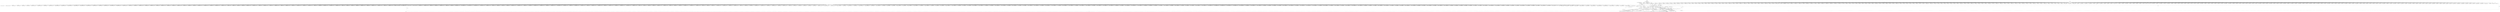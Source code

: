 digraph "0_ImageMagick_56d6e20de489113617cbbddaf41e92600a34db22@array" {
"1005008" [label="(Call,(const char *) attributes[i])"];
"1004977" [label="(Call,attributes[i] != (const xmlChar *) NULL)"];
"1005008" [label="(Call,(const char *) attributes[i])"];
"1004968" [label="(Call,attributes != (const xmlChar **) NULL)"];
"1000185" [label="(MethodParameterIn,const xmlChar **attributes)"];
"1004970" [label="(Call,(const xmlChar **) NULL)"];
"1004956" [label="(Call,(Image *) NULL)"];
"1000237" [label="(Call,(char *) NULL)"];
"1000232" [label="(Call,(const char *) NULL)"];
"1004981" [label="(Call,(const xmlChar *) NULL)"];
"1004997" [label="(Call,InterpretImageProperties(msl_info->image_info[n],\n                msl_info->attributes[n],(const char *) attributes[i]))"];
"1004995" [label="(Call,attribute=InterpretImageProperties(msl_info->image_info[n],\n                msl_info->attributes[n],(const char *) attributes[i]))"];
"1005013" [label="(Call,CloneString(&value,attribute))"];
"1005030" [label="(Call,DisplayImages(msl_info->image_info[n],msl_info->image[n]))"];
"1005028" [label="(Call,(void) DisplayImages(msl_info->image_info[n],msl_info->image[n]))"];
"1008599" [label="(Call,(const char *) attributes[i])"];
"1018046" [label="(Call,(Image*) NULL)"];
"1017467" [label="(Call,(Image *) NULL)"];
"1017623" [label="(Call,(const char *) attributes[i])"];
"1006461" [label="(Call,(const char *) attributes[i])"];
"1014935" [label="(Call,(const char *) attributes[i++])"];
"1014502" [label="(Call,(Image *) NULL)"];
"1018943" [label="(Call,attributes != (const xmlChar **) NULL)"];
"1003100" [label="(Call,(char **) NULL)"];
"1004484" [label="(Call,(const char *) attributes[i++])"];
"1014729" [label="(Call,(const xmlChar *) NULL)"];
"1006772" [label="(Call,attributes[i] != (const xmlChar *) NULL)"];
"1000234" [label="(Identifier,NULL)"];
"1009820" [label="(Call,(const xmlChar *) NULL)"];
"1016133" [label="(Call,(const char *) NULL)"];
"1003342" [label="(Call,(const xmlChar *) NULL)"];
"1008856" [label="(Call,(Image *) NULL)"];
"1004334" [label="(Call,(const xmlChar *) NULL)"];
"1019473" [label="(Call,attributes[i] != (const xmlChar *) NULL)"];
"1004223" [label="(Call,(Image *) NULL)"];
"1014856" [label="(Call,(Image *) NULL)"];
"1001578" [label="(Call,(const xmlChar *) NULL)"];
"1014978" [label="(Call,(char **) NULL)"];
"1003329" [label="(Call,attributes != (const xmlChar **) NULL)"];
"1007963" [label="(Call,attributes[i] != (const xmlChar *) NULL)"];
"1005015" [label="(Identifier,value)"];
"1004977" [label="(Call,attributes[i] != (const xmlChar *) NULL)"];
"1004729" [label="(Call,(const xmlChar *) NULL)"];
"1009144" [label="(Call,(const char *) attributes[i])"];
"1012873" [label="(Call,(const char *) attributes[i++])"];
"1010794" [label="(Call,attributes[i] != (const xmlChar *) NULL)"];
"1004948" [label="(Block,)"];
"1008628" [label="(Call,(char **) NULL)"];
"1018781" [label="(Call,(Image *) NULL)"];
"1001605" [label="(Call,(const char *) attributes[i])"];
"1003476" [label="(Call,(Image *) NULL)"];
"1004998" [label="(Call,msl_info->image_info[n])"];
"1000279" [label="(Call,(Image *) NULL)"];
"1019173" [label="(Call,(char **) NULL)"];
"1018251" [label="(Call,(Image*) NULL)"];
"1005603" [label="(Call,(char **) NULL)"];
"1001764" [label="(Call,(const char *) attributes[i++])"];
"1018952" [label="(Call,attributes[i] != (const xmlChar *) NULL)"];
"1006241" [label="(Call,(const xmlChar *) NULL)"];
"1017032" [label="(Call,(const char *) attributes[i++])"];
"1014011" [label="(Call,(const char *) attributes[i++])"];
"1012993" [label="(Call,(Image *) NULL)"];
"1017221" [label="(Call,(Image *) NULL)"];
"1003024" [label="(Call,(const char *) attributes[i])"];
"1018373" [label="(Call,(const char *) attributes[i])"];
"1000529" [label="(Call,attributes[i] != (const xmlChar *) NULL)"];
"1014248" [label="(Call,(Image *) NULL)"];
"1007724" [label="(Call,(char **) NULL)"];
"1007223" [label="(Call,(const xmlChar *) NULL)"];
"1002993" [label="(Call,attributes[i] != (const xmlChar *) NULL)"];
"1009893" [label="(Call,(char **) NULL)"];
"1004956" [label="(Call,(Image *) NULL)"];
"1014663" [label="(Call,(Image *) NULL)"];
"1006434" [label="(Call,(const xmlChar *) NULL)"];
"1013026" [label="(Call,(const char *) attributes[i++])"];
"1002331" [label="(Call,(const xmlChar *) NULL)"];
"1008729" [label="(Call,(Image *) NULL)"];
"1015066" [label="(Call,(Image *) NULL)"];
"1007077" [label="(Call,attributes[i] != (const xmlChar *) NULL)"];
"1006523" [label="(Call,(char **) NULL)"];
"1014268" [label="(Call,attributes != (const xmlChar **) NULL)"];
"1002499" [label="(Call,(Image *) NULL)"];
"1012861" [label="(Call,attributes[i] != (const xmlChar *) NULL)"];
"1019031" [label="(Call,(const char *) NULL)"];
"1013260" [label="(Call,attributes[i] != (const xmlChar *) NULL)"];
"1004975" [label="(Identifier,i)"];
"1008883" [label="(Call,attributes[i] != (const xmlChar *) NULL)"];
"1009667" [label="(Call,attributes[i] != (const xmlChar *) NULL)"];
"1010906" [label="(Call,attributes[i] != (const xmlChar *) NULL)"];
"1007655" [label="(Call,attributes != (const xmlChar **) NULL)"];
"1007668" [label="(Call,(const xmlChar *) NULL)"];
"1005116" [label="(Call,(const char *) attributes[i++])"];
"1007621" [label="(Call,(Image *) NULL)"];
"1018821" [label="(Call,(Image *) NULL)"];
"1019118" [label="(Call,attributes[i] != (const xmlChar *) NULL)"];
"1013005" [label="(Call,attributes != (const xmlChar **) NULL)"];
"1000232" [label="(Call,(const char *) NULL)"];
"1011472" [label="(Call,(const xmlChar **) NULL)"];
"1013107" [label="(Call,(char **) NULL)"];
"1013619" [label="(Call,attributes == (const xmlChar **) NULL)"];
"1007219" [label="(Call,attributes[i] != (const xmlChar *) NULL)"];
"1000235" [label="(Call,value=(char *) NULL)"];
"1017604" [label="(Call,(const char *) attributes[i++])"];
"1008762" [label="(Call,(const char *) attributes[i++])"];
"1018560" [label="(Call,(Image *) NULL)"];
"1016302" [label="(Call,attributes[i] != (const xmlChar *) NULL)"];
"1006249" [label="(Call,(const char *) attributes[i++])"];
"1003448" [label="(Call,(const char *) NULL)"];
"1015731" [label="(Call,attributes == (const xmlChar **) NULL)"];
"1000307" [label="(Call,(const xmlChar *) NULL)"];
"1010825" [label="(Call,(const char *) attributes[i])"];
"1008874" [label="(Call,attributes != (const xmlChar **) NULL)"];
"1019122" [label="(Call,(const xmlChar *) NULL)"];
"1008651" [label="(Call,(char **) NULL)"];
"1010806" [label="(Call,(const char *) attributes[i++])"];
"1017596" [label="(Call,(const xmlChar *) NULL)"];
"1002533" [label="(Call,(const char *) attributes[i++])"];
"1002705" [label="(Call,attributes[i] != (const xmlChar *) NULL)"];
"1007108" [label="(Call,(const char *) attributes[i])"];
"1017492" [label="(Call,(const xmlChar *) NULL)"];
"1003350" [label="(Call,(const char *) attributes[i++])"];
"1017427" [label="(Call,(Image *) NULL)"];
"1015276" [label="(Call,(Image *) NULL)"];
"1004995" [label="(Call,attribute=InterpretImageProperties(msl_info->image_info[n],\n                msl_info->attributes[n],(const char *) attributes[i]))"];
"1009698" [label="(Call,(const char *) attributes[i])"];
"1018149" [label="(Call,(const xmlChar *) NULL)"];
"1005095" [label="(Call,attributes != (const xmlChar **) NULL)"];
"1008160" [label="(Call,(const xmlChar *) NULL)"];
"1000185" [label="(MethodParameterIn,const xmlChar **attributes)"];
"1004968" [label="(Call,attributes != (const xmlChar **) NULL)"];
"1019108" [label="(Call,attributes == (const xmlChar **) NULL)"];
"1000541" [label="(Call,(const char *) attributes[i++])"];
"1016551" [label="(Call,attributes[i] != (const xmlChar *) NULL)"];
"1011228" [label="(Call,(const xmlChar *) NULL)"];
"1011479" [label="(Call,attributes[i] != (const xmlChar *) NULL)"];
"1017254" [label="(Call,(const char *) attributes[i++])"];
"1006803" [label="(Call,(const char *) attributes[i])"];
"1010626" [label="(Call,(const xmlChar *) NULL)"];
"1013264" [label="(Call,(const xmlChar *) NULL)"];
"1018710" [label="(Call,(char **) NULL)"];
"1015773" [label="(Call,(const char *) attributes[i])"];
"1004756" [label="(Call,(const char *) attributes[i])"];
"1007056" [label="(Call,(Image *) NULL)"];
"1018629" [label="(Call,(Image *) NULL)"];
"1012008" [label="(Call,(char **) NULL)"];
"1017908" [label="(Call,(Image*) NULL)"];
"1001565" [label="(Call,attributes != (const xmlChar **) NULL)"];
"1010106" [label="(Call,attributes[i] != (const xmlChar *) NULL)"];
"1006586" [label="(Call,(Image *) NULL)"];
"1010507" [label="(Call,(char **) NULL)"];
"1004701" [label="(Call,(Image *) NULL)"];
"1010304" [label="(Call,(const char *) attributes[i])"];
"1008568" [label="(Call,attributes == (const xmlChar **) NULL)"];
"1010285" [label="(Call,(const char *) attributes[i++])"];
"1008556" [label="(Call,(Image *) NULL)"];
"1017020" [label="(Call,attributes[i] != (const xmlChar *) NULL)"];
"1017972" [label="(Call,(const char *) attributes[i])"];
"1001983" [label="(Call,(Image *) NULL)"];
"1017944" [label="(Call,(const xmlChar *) NULL)"];
"1008486" [label="(Call,(Image *) NULL)"];
"1018416" [label="(Call,(Image *) NULL)"];
"1013153" [label="(Call,(Image *) NULL)"];
"1005036" [label="(Call,msl_info->image[n])"];
"1005104" [label="(Call,attributes[i] != (const xmlChar *) NULL)"];
"1004737" [label="(Call,(const char *) attributes[i++])"];
"1004321" [label="(Call,attributes != (const xmlChar **) NULL)"];
"1007796" [label="(Call,(char **) NULL)"];
"1019259" [label="(Call,(const char *) attributes[i++])"];
"1009457" [label="(Call,attributes != (const xmlChar **) NULL)"];
"1018177" [label="(Call,(const char *) attributes[i])"];
"1015555" [label="(Call,(const char *) attributes[i])"];
"1014913" [label="(Call,attributes == (const xmlChar **) NULL)"];
"1009104" [label="(Call,attributes != (const xmlChar **) NULL)"];
"1010545" [label="(Call,(Image *) NULL)"];
"1004476" [label="(Call,(const xmlChar *) NULL)"];
"1004983" [label="(Identifier,NULL)"];
"1004443" [label="(Call,(Image *) NULL)"];
"1005702" [label="(Call,(char **) NULL)"];
"1011909" [label="(Call,(char **) NULL)"];
"1010896" [label="(Call,attributes == (const xmlChar **) NULL)"];
"1018983" [label="(Call,(const char *) attributes[i])"];
"1006679" [label="(Call,(const char *) attributes[i])"];
"1009559" [label="(Call,(char **) NULL)"];
"1009478" [label="(Call,(const char *) attributes[i++])"];
"1016998" [label="(Call,(Image *) NULL)"];
"1016530" [label="(Call,(Image *) NULL)"];
"1005008" [label="(Call,(const char *) attributes[i])"];
"1005566" [label="(Call,(char **) NULL)"];
"1002635" [label="(Call,(Image *) NULL)"];
"1002016" [label="(Call,(const xmlChar *) NULL)"];
"1017744" [label="(Call,(const xmlChar *) NULL)"];
"1004884" [label="(Call,(const char *) attributes[i])"];
"1008355" [label="(Call,attributes[i] != (const xmlChar *) NULL)"];
"1018873" [label="(Call,(const char *) attributes[i])"];
"1015288" [label="(Call,attributes != (const xmlChar **) NULL)"];
"1004306" [label="(Call,(Image *) NULL)"];
"1013999" [label="(Call,attributes[i] != (const xmlChar *) NULL)"];
"1004503" [label="(Call,(const char *) attributes[i])"];
"1018135" [label="(Call,attributes == (const xmlChar **) NULL)"];
"1009466" [label="(Call,attributes[i] != (const xmlChar *) NULL)"];
"1016293" [label="(Call,attributes != (const xmlChar **) NULL)"];
"1003989" [label="(Call,(Image *) NULL)"];
"1012916" [label="(Call,(char *) NULL)"];
"1002451" [label="(Call,(Image *) NULL)"];
"1006330" [label="(Call,(char **) NULL)"];
"1000936" [label="(Call,(char **) NULL)"];
"1004989" [label="(Call,(const char *) attributes[i++])"];
"1006216" [label="(Call,(Image *) NULL)"];
"1008367" [label="(Call,(const char *) attributes[i++])"];
"1016823" [label="(Call,attributes != (const xmlChar **) NULL)"];
"1000959" [label="(Call,(char **) NULL)"];
"1011491" [label="(Call,(const char *) attributes[i++])"];
"1000533" [label="(Call,(const xmlChar *) NULL)"];
"1018113" [label="(Call,(Image*) NULL)"];
"1004330" [label="(Call,attributes[i] != (const xmlChar *) NULL)"];
"1013667" [label="(Call,(const char *) attributes[i])"];
"1000315" [label="(Call,(const char *) attributes[i++])"];
"1004967" [label="(ControlStructure,if (attributes != (const xmlChar **) NULL))"];
"1005726" [label="(Call,(char **) NULL)"];
"1012865" [label="(Call,(const xmlChar *) NULL)"];
"1017564" [label="(Call,(Image *) NULL)"];
"1008346" [label="(Call,attributes != (const xmlChar **) NULL)"];
"1007182" [label="(Call,(Image *) NULL)"];
"1017519" [label="(Call,(const char *) attributes[i])"];
"1018321" [label="(Call,(Image *) NULL)"];
"1001783" [label="(Call,(const char *) attributes[i])"];
"1004463" [label="(Call,attributes != (const xmlChar **) NULL)"];
"1008334" [label="(Call,(Image *) NULL)"];
"1019463" [label="(Call,attributes == (const xmlChar **) NULL)"];
"1014277" [label="(Call,attributes[i] != (const xmlChar *) NULL)"];
"1007967" [label="(Call,(const xmlChar *) NULL)"];
"1017364" [label="(Call,(char **) NULL)"];
"1010414" [label="(Call,attributes[i] != (const xmlChar *) NULL)"];
"1002997" [label="(Call,(const xmlChar *) NULL)"];
"1009658" [label="(Call,attributes != (const xmlChar **) NULL)"];
"1015515" [label="(Call,attributes != (const xmlChar **) NULL)"];
"1014556" [label="(Call,(const char *) attributes[i])"];
"1014003" [label="(Call,(const xmlChar *) NULL)"];
"1001731" [label="(Call,(Image *) NULL)"];
"1008781" [label="(Call,(const char *) attributes[i])"];
"1015487" [label="(Call,(Image *) NULL)"];
"1013272" [label="(Call,(const char *) attributes[i++])"];
"1011255" [label="(Call,(const char *) attributes[i])"];
"1004853" [label="(Call,attributes[i] != (const xmlChar *) NULL)"];
"1014528" [label="(Call,(const xmlChar *) NULL)"];
"1003765" [label="(Call,(const char *) NULL)"];
"1003943" [label="(Call,(char **) NULL)"];
"1010418" [label="(Call,(const xmlChar *) NULL)"];
"1010884" [label="(Call,(Image *) NULL)"];
"1002239" [label="(Call,(Image *) NULL)"];
"1017740" [label="(Call,attributes[i] != (const xmlChar *) NULL)"];
"1008590" [label="(Call,(const char *) attributes[i++])"];
"1012662" [label="(Call,(const xmlChar *) NULL)"];
"1015753" [label="(Call,(const char *) attributes[i++])"];
"1010097" [label="(Call,attributes != (const xmlChar **) NULL)"];
"1012851" [label="(Call,attributes == (const xmlChar **) NULL)"];
"1016362" [label="(Call,(char **) NULL)"];
"1014756" [label="(Call,(const char *) attributes[i])"];
"1001752" [label="(Call,attributes[i] != (const xmlChar *) NULL)"];
"1006237" [label="(Call,attributes[i] != (const xmlChar *) NULL)"];
"1006639" [label="(Call,attributes != (const xmlChar **) NULL)"];
"1010922" [label="(Call,(const char *) attributes[i++])"];
"1004832" [label="(Call,(Image *) NULL)"];
"1018641" [label="(Call,attributes != (const xmlChar **) NULL)"];
"1010110" [label="(Call,(const xmlChar *) NULL)"];
"1006931" [label="(Call,(Image *) NULL)"];
"1013929" [label="(Call,(Image *) NULL)"];
"1009203" [label="(Call,(char **) NULL)"];
"1014785" [label="(Call,(char **) NULL)"];
"1000303" [label="(Call,attributes[i] != (const xmlChar *) NULL)"];
"1005041" [label="(ControlStructure,break;)"];
"1004996" [label="(Identifier,attribute)"];
"1007941" [label="(Call,(Image *) NULL)"];
"1003532" [label="(Call,(const char *) attributes[i])"];
"1008887" [label="(Call,(const xmlChar *) NULL)"];
"1009470" [label="(Call,(const xmlChar *) NULL)"];
"1019247" [label="(Call,attributes[i] != (const xmlChar *) NULL)"];
"1012658" [label="(Call,attributes[i] != (const xmlChar *) NULL)"];
"1003369" [label="(Call,(const char *) attributes[i])"];
"1006430" [label="(Call,attributes[i] != (const xmlChar *) NULL)"];
"1002717" [label="(Call,(const char *) attributes[i++])"];
"1002012" [label="(Call,attributes[i] != (const xmlChar *) NULL)"];
"1009113" [label="(Call,attributes[i] != (const xmlChar *) NULL)"];
"1015528" [label="(Call,(const xmlChar *) NULL)"];
"1010273" [label="(Call,attributes[i] != (const xmlChar *) NULL)"];
"1004958" [label="(Identifier,NULL)"];
"1012893" [label="(Call,(const char *) attributes[i])"];
"1005010" [label="(Call,attributes[i])"];
"1004660" [label="(Call,(Image *) NULL)"];
"1014955" [label="(Call,(const char *) attributes[i])"];
"1017024" [label="(Call,(const xmlChar *) NULL)"];
"1010798" [label="(Call,(const xmlChar *) NULL)"];
"1017273" [label="(Call,(const char *) attributes[i])"];
"1015745" [label="(Call,(const xmlChar *) NULL)"];
"1010941" [label="(Call,(const char *) attributes[i])"];
"1008146" [label="(Call,attributes == (const xmlChar **) NULL)"];
"1017233" [label="(Call,attributes != (const xmlChar **) NULL)"];
"1016888" [label="(Call,(char **) NULL)"];
"1012032" [label="(Call,(char **) NULL)"];
"1010653" [label="(Call,(const char *) attributes[i])"];
"1008582" [label="(Call,(const xmlChar *) NULL)"];
"1006268" [label="(Call,(const char *) attributes[i])"];
"1014737" [label="(Call,(const char *) attributes[i++])"];
"1009807" [label="(Call,attributes != (const xmlChar **) NULL)"];
"1016542" [label="(Call,attributes != (const xmlChar **) NULL)"];
"1014524" [label="(Call,attributes[i] != (const xmlChar *) NULL)"];
"1002043" [label="(Call,(const char *) attributes[i])"];
"1000334" [label="(Call,(const char *) attributes[i])"];
"1009445" [label="(Call,(Image *) NULL)"];
"1007231" [label="(Call,(const char *) attributes[i++])"];
"1001878" [label="(Call,(char **) NULL)"];
"1006409" [label="(Call,(Image *) NULL)"];
"1001942" [label="(Call,(Image *) NULL)"];
"1004472" [label="(Call,attributes[i] != (const xmlChar *) NULL)"];
"1019593" [label="(Call,value != NULL)"];
"1001743" [label="(Call,attributes != (const xmlChar **) NULL)"];
"1001586" [label="(Call,(const char *) attributes[i++])"];
"1006228" [label="(Call,attributes != (const xmlChar **) NULL)"];
"1010137" [label="(Call,(const char *) attributes[i])"];
"1009780" [label="(Call,(Image *) NULL)"];
"1007089" [label="(Call,(const char *) attributes[i++])"];
"1015719" [label="(Call,(Image *) NULL)"];
"1019251" [label="(Call,(const xmlChar *) NULL)"];
"1006964" [label="(Call,(const char *) attributes[i++])"];
"1005013" [label="(Call,CloneString(&value,attribute))"];
"1004844" [label="(Call,attributes != (const xmlChar **) NULL)"];
"1015078" [label="(Call,attributes != (const xmlChar **) NULL)"];
"1006368" [label="(Call,(Image *) NULL)"];
"1016845" [label="(Call,(const char *) attributes[i++])"];
"1019225" [label="(Call,(Image *) NULL)"];
"1002948" [label="(Call,(Image *) NULL)"];
"1017583" [label="(Call,attributes != (const xmlChar **) NULL)"];
"1016865" [label="(Call,(const char *) attributes[i])"];
"1000520" [label="(Call,attributes != (const xmlChar **) NULL)"];
"1006857" [label="(Call,(Image *) NULL)"];
"1004970" [label="(Call,(const xmlChar **) NULL)"];
"1017719" [label="(Call,(Image *) NULL)"];
"1000239" [label="(Identifier,NULL)"];
"1016582" [label="(Call,(const char *) attributes[i])"];
"1011200" [label="(Call,(Image *) NULL)"];
"1008895" [label="(Call,(const char *) attributes[i++])"];
"1002024" [label="(Call,(const char *) attributes[i++])"];
"1002525" [label="(Call,(const xmlChar *) NULL)"];
"1004865" [label="(Call,(const char *) attributes[i++])"];
"1014207" [label="(Call,(Image *) NULL)"];
"1013018" [label="(Call,(const xmlChar *) NULL)"];
"1017674" [label="(Call,(char **) NULL)"];
"1007695" [label="(Call,(const char *) attributes[i])"];
"1002339" [label="(Call,(const char *) attributes[i++])"];
"1017242" [label="(Call,attributes[i] != (const xmlChar *) NULL)"];
"1013250" [label="(Call,attributes == (const xmlChar **) NULL)"];
"1008578" [label="(Call,attributes[i] != (const xmlChar *) NULL)"];
"1018449" [label="(Call,(const xmlChar *) NULL)"];
"1010622" [label="(Call,attributes[i] != (const xmlChar *) NULL)"];
"1014308" [label="(Call,(const char *) attributes[i])"];
"1004950" [label="(Call,msl_info->image[n] == (Image *) NULL)"];
"1006421" [label="(Call,attributes != (const xmlChar **) NULL)"];
"1017752" [label="(Call,(const char *) attributes[i++])"];
"1003501" [label="(Call,attributes[i] != (const xmlChar *) NULL)"];
"1010264" [label="(Call,attributes != (const xmlChar **) NULL)"];
"1018354" [label="(Call,(const char *) attributes[i++])"];
"1000484" [label="(Call,(Image *) NULL)"];
"1008741" [label="(Call,attributes != (const xmlChar **) NULL)"];
"1008142" [label="(Call,(Image *) NULL)"];
"1019279" [label="(Call,(const char *) attributes[i])"];
"1015536" [label="(Call,(const char *) attributes[i++])"];
"1009847" [label="(Call,(const char *) attributes[i])"];
"1007953" [label="(Call,attributes == (const xmlChar **) NULL)"];
"1002553" [label="(Call,(const char *) attributes[i])"];
"1014923" [label="(Call,attributes[i] != (const xmlChar *) NULL)"];
"1013695" [label="(Call,(char **) NULL)"];
"1004716" [label="(Call,attributes != (const xmlChar **) NULL)"];
"1010118" [label="(Call,(const char *) attributes[i++])"];
"1000294" [label="(Call,attributes != (const xmlChar **) NULL)"];
"1010734" [label="(Call,(char **) NULL)"];
"1015016" [label="(Call,(Image *) NULL)"];
"1016333" [label="(Call,(const char *) attributes[i])"];
"1002291" [label="(Call,(Image *) NULL)"];
"1017500" [label="(Call,(const char *) attributes[i++])"];
"1018854" [label="(Call,(const char *) attributes[i++])"];
"1009940" [label="(Call,(char **) NULL)"];
"1014725" [label="(Call,attributes[i] != (const xmlChar *) NULL)"];
"1011886" [label="(Call,(char **) NULL)"];
"1018928" [label="(Call,(Image *) NULL)"];
"1002511" [label="(Call,attributes != (const xmlChar **) NULL)"];
"1004981" [label="(Call,(const xmlChar *) NULL)"];
"1019505" [label="(Call,(const char *) attributes[i])"];
"1007975" [label="(Call,(const char *) attributes[i++])"];
"1006660" [label="(Call,(const char *) attributes[i++])"];
"1005108" [label="(Call,(const xmlChar *) NULL)"];
"1001550" [label="(Call,(Image *) NULL)"];
"1002984" [label="(Call,attributes != (const xmlChar **) NULL)"];
"1013014" [label="(Call,attributes[i] != (const xmlChar *) NULL)"];
"1005059" [label="(Call,(Image *) NULL)"];
"1001680" [label="(Call,(Image *) NULL)"];
"1005028" [label="(Call,(void) DisplayImages(msl_info->image_info[n],msl_info->image[n]))"];
"1015099" [label="(Call,(const char *) attributes[i++])"];
"1007676" [label="(Call,(const char *) attributes[i++])"];
"1010082" [label="(Call,(Image *) NULL)"];
"1013238" [label="(Call,(Image *) NULL)"];
"1002576" [label="(Call,(char **) NULL)"];
"1018445" [label="(Call,attributes[i] != (const xmlChar *) NULL)"];
"1016833" [label="(Call,attributes[i] != (const xmlChar *) NULL)"];
"1006983" [label="(Call,(const char *) attributes[i])"];
"1010613" [label="(Call,attributes != (const xmlChar **) NULL)"];
"1008359" [label="(Call,(const xmlChar *) NULL)"];
"1004361" [label="(Call,(const char *) attributes[i])"];
"1006442" [label="(Call,(const char *) attributes[i++])"];
"1011224" [label="(Call,attributes[i] != (const xmlChar *) NULL)"];
"1014514" [label="(Call,attributes == (const xmlChar **) NULL)"];
"1010634" [label="(Call,(const char *) attributes[i++])"];
"1013639" [label="(Call,(const xmlChar *) NULL)"];
"1010405" [label="(Call,attributes != (const xmlChar **) NULL)"];
"1008750" [label="(Call,attributes[i] != (const xmlChar *) NULL)"];
"1002906" [label="(Call,(Image *) NULL)"];
"1009990" [label="(Call,(char **) NULL)"];
"1013764" [label="(Call,(char **) NULL)"];
"1016947" [label="(Call,(Image *) NULL)"];
"1007984" [label="(Call,(const char *) attributes[i])"];
"1015584" [label="(Call,(char **) NULL)"];
"1018145" [label="(Call,attributes[i] != (const xmlChar *) NULL)"];
"1015524" [label="(Call,attributes[i] != (const xmlChar *) NULL)"];
"1004973" [label="(ControlStructure,for (i=0; (attributes[i] != (const xmlChar *) NULL); i++))"];
"1016763" [label="(Call,(Image *) NULL)"];
"1011510" [label="(Call,(const char *) attributes[i])"];
"1013635" [label="(Call,attributes[i] != (const xmlChar *) NULL)"];
"1002521" [label="(Call,attributes[i] != (const xmlChar *) NULL)"];
"1000560" [label="(Call,(const char *) attributes[i])"];
"1007821" [label="(Call,(char **) NULL)"];
"1017479" [label="(Call,attributes != (const xmlChar **) NULL)"];
"1013787" [label="(Call,(char **) NULL)"];
"1007210" [label="(Call,attributes != (const xmlChar **) NULL)"];
"1015301" [label="(Call,(const xmlChar *) NULL)"];
"1004988" [label="(Identifier,keyword)"];
"1008415" [label="(Call,(char **) NULL)"];
"1016278" [label="(Call,(Image *) NULL)"];
"1006943" [label="(Call,attributes != (const xmlChar **) NULL)"];
"1011483" [label="(Call,(const xmlChar *) NULL)"];
"1018964" [label="(Call,(const char *) attributes[i++])"];
"1004969" [label="(Identifier,attributes)"];
"1014142" [label="(Call,(char **) NULL)"];
"1000443" [label="(Call,(Image *) NULL)"];
"1004342" [label="(Call,(const char *) attributes[i++])"];
"1011215" [label="(Call,attributes != (const xmlChar **) NULL)"];
"1018650" [label="(Call,attributes[i] != (const xmlChar *) NULL)"];
"1010784" [label="(Call,attributes == (const xmlChar **) NULL)"];
"1016387" [label="(Call,(char **) NULL)"];
"1016837" [label="(Call,(const xmlChar *) NULL)"];
"1010587" [label="(Call,(Image *) NULL)"];
"1012670" [label="(Call,(const char *) attributes[i++])"];
"1011236" [label="(Call,(const char *) attributes[i++])"];
"1018157" [label="(Call,(const char *) attributes[i++])"];
"1009117" [label="(Call,(const xmlChar *) NULL)"];
"1015309" [label="(Call,(const char *) attributes[i++])"];
"1017930" [label="(Call,attributes == (const xmlChar **) NULL)"];
"1014438" [label="(Call,(Image *) NULL)"];
"1002736" [label="(Call,(const char *) attributes[i])"];
"1018333" [label="(Call,attributes != (const xmlChar **) NULL)"];
"1018681" [label="(Call,(const char *) attributes[i])"];
"1008168" [label="(Call,(const char *) attributes[i++])"];
"1016563" [label="(Call,(const char *) attributes[i++])"];
"1018654" [label="(Call,(const xmlChar *) NULL)"];
"1003311" [label="(Call,(Image *) NULL)"];
"1008674" [label="(Call,(char **) NULL)"];
"1005019" [label="(Identifier,keyword)"];
"1019237" [label="(Call,attributes == (const xmlChar **) NULL)"];
"1001574" [label="(Call,attributes[i] != (const xmlChar *) NULL)"];
"1018956" [label="(Call,(const xmlChar *) NULL)"];
"1004997" [label="(Call,InterpretImageProperties(msl_info->image_info[n],\n                msl_info->attributes[n],(const char *) attributes[i]))"];
"1007664" [label="(Call,attributes[i] != (const xmlChar *) NULL)"];
"1002696" [label="(Call,attributes != (const xmlChar **) NULL)"];
"1015087" [label="(Call,attributes[i] != (const xmlChar *) NULL)"];
"1013972" [label="(Call,(Image *) NULL)"];
"1005003" [label="(Call,msl_info->attributes[n])"];
"1006776" [label="(Call,(const xmlChar *) NULL)"];
"1018842" [label="(Call,attributes[i] != (const xmlChar *) NULL)"];
"1017010" [label="(Call,attributes == (const xmlChar **) NULL)"];
"1001058" [label="(Call,(char **) NULL)"];
"1017592" [label="(Call,attributes[i] != (const xmlChar *) NULL)"];
"1014536" [label="(Call,(const char *) attributes[i++])"];
"1016684" [label="(Call,(char **) NULL)"];
"1017488" [label="(Call,attributes[i] != (const xmlChar *) NULL)"];
"1001756" [label="(Call,(const xmlChar *) NULL)"];
"1013990" [label="(Call,attributes != (const xmlChar **) NULL)"];
"1012689" [label="(Call,(const char *) attributes[i])"];
"1016314" [label="(Call,(const char *) attributes[i++])"];
"1010015" [label="(Call,(char **) NULL)"];
"1010393" [label="(Call,(Image *) NULL)"];
"1003513" [label="(Call,(const char *) attributes[i++])"];
"1014289" [label="(Call,(const char *) attributes[i++])"];
"1004725" [label="(Call,attributes[i] != (const xmlChar *) NULL)"];
"1006648" [label="(Call,attributes[i] != (const xmlChar *) NULL)"];
"1018457" [label="(Call,(const char *) attributes[i++])"];
"1009605" [label="(Call,(Image *) NULL)"];
"1006763" [label="(Call,attributes != (const xmlChar **) NULL)"];
"1006627" [label="(Call,(Image *) NULL)"];
"1010277" [label="(Call,(const xmlChar *) NULL)"];
"1011470" [label="(Call,attributes != (const xmlChar **) NULL)"];
"1002318" [label="(Call,attributes != (const xmlChar **) NULL)"];
"1009081" [label="(Call,(Image *) NULL)"];
"1005016" [label="(Identifier,attribute)"];
"1017052" [label="(Call,(const char *) attributes[i])"];
"1007570" [label="(Call,(Image *) NULL)"];
"1002327" [label="(Call,attributes[i] != (const xmlChar *) NULL)"];
"1014281" [label="(Call,(const xmlChar *) NULL)"];
"1016811" [label="(Call,(Image *) NULL)"];
"1006784" [label="(Call,(const char *) attributes[i++])"];
"1009876" [label="(Call,(char **) NULL)"];
"1010252" [label="(Call,(Image *) NULL)"];
"1017833" [label="(Call,(char **) NULL)"];
"1004972" [label="(Identifier,NULL)"];
"1017871" [label="(Call,(Image *) NULL)"];
"1000230" [label="(Call,keyword=(const char *) NULL)"];
"1004986" [label="(Block,)"];
"1006751" [label="(Call,(Image *) NULL)"];
"1009816" [label="(Call,attributes[i] != (const xmlChar *) NULL)"];
"1005031" [label="(Call,msl_info->image_info[n])"];
"1019150" [label="(Call,(const char *) attributes[i])"];
"1006952" [label="(Call,attributes[i] != (const xmlChar *) NULL)"];
"1015741" [label="(Call,attributes[i] != (const xmlChar *) NULL)"];
"1013607" [label="(Call,(Image *) NULL)"];
"1016555" [label="(Call,(const xmlChar *) NULL)"];
"1019096" [label="(Call,(Image *) NULL)"];
"1003492" [label="(Call,attributes != (const xmlChar **) NULL)"];
"1018476" [label="(Call,(const char *) attributes[i])"];
"1015669" [label="(Call,(char **) NULL)"];
"1012853" [label="(Call,(const xmlChar **) NULL)"];
"1010445" [label="(Call,(const char *) attributes[i])"];
"1015118" [label="(Call,(const char *) attributes[i])"];
"1009965" [label="(Call,(char **) NULL)"];
"1018436" [label="(Call,attributes != (const xmlChar **) NULL)"];
"1008156" [label="(Call,attributes[i] != (const xmlChar *) NULL)"];
"1002709" [label="(Call,(const xmlChar *) NULL)"];
"1008246" [label="(Call,(Image *) NULL)"];
"1013647" [label="(Call,(const char *) attributes[i++])"];
"1015328" [label="(Call,(const char *) attributes[i])"];
"1005014" [label="(Call,&value)"];
"1003005" [label="(Call,(const char *) attributes[i++])"];
"1018342" [label="(Call,attributes[i] != (const xmlChar *) NULL)"];
"1017731" [label="(Call,attributes != (const xmlChar **) NULL)"];
"1008914" [label="(Call,(const char *) attributes[i])"];
"1019477" [label="(Call,(const xmlChar *) NULL)"];
"1005030" [label="(Call,DisplayImages(msl_info->image_info[n],msl_info->image[n]))"];
"1019130" [label="(Call,(const char *) attributes[i++])"];
"1012626" [label="(Call,(Image *) NULL)"];
"1015235" [label="(Call,(Image *) NULL)"];
"1003338" [label="(Call,attributes[i] != (const xmlChar *) NULL)"];
"1001084" [label="(Call,(char **) NULL)"];
"1009284" [label="(Call,(char **) NULL)"];
"1014901" [label="(Call,(Image *) NULL)"];
"1013045" [label="(Call,(const char *) attributes[i])"];
"1018833" [label="(Call,attributes != (const xmlChar **) NULL)"];
"1014716" [label="(Call,attributes != (const xmlChar **) NULL)"];
"1009646" [label="(Call,(Image *) NULL)"];
"1017246" [label="(Call,(const xmlChar *) NULL)"];
"1004978" [label="(Call,attributes[i])"];
"1002676" [label="(Call,(Image *) NULL)"];
"1002358" [label="(Call,(const char *) attributes[i])"];
"1015445" [label="(Call,(Image *) NULL)"];
"1014704" [label="(Call,(Image *) NULL)"];
"1019451" [label="(Call,(Image *) NULL)"];
"1019349" [label="(Call,(Image *) NULL)"];
"1009125" [label="(Call,(const char *) attributes[i++])"];
"1013292" [label="(Call,(const char *) attributes[i])"];
"1017771" [label="(Call,(const char *) attributes[i])"];
"1003505" [label="(Call,(const xmlChar *) NULL)"];
"1008188" [label="(Call,(const char *) attributes[i])"];
"1019485" [label="(Call,(const char *) attributes[i++])"];
"1018846" [label="(Call,(const xmlChar *) NULL)"];
"1014030" [label="(Call,(const char *) attributes[i])"];
"1002003" [label="(Call,attributes != (const xmlChar **) NULL)"];
"1017940" [label="(Call,attributes[i] != (const xmlChar *) NULL)"];
"1015091" [label="(Call,(const xmlChar *) NULL)"];
"1012649" [label="(Call,attributes != (const xmlChar **) NULL)"];
"1008997" [label="(Call,(const char *) NULL)"];
"1007250" [label="(Call,(const char *) attributes[i])"];
"1016489" [label="(Call,(Image *) NULL)"];
"1008386" [label="(Call,(const char *) attributes[i])"];
"1009828" [label="(Call,(const char *) attributes[i++])"];
"1005135" [label="(Call,(const char *) attributes[i])"];
"1017180" [label="(Call,(Image *) NULL)"];
"1000237" [label="(Call,(char *) NULL)"];
"1010786" [label="(Call,(const xmlChar **) NULL)"];
"1015297" [label="(Call,attributes[i] != (const xmlChar *) NULL)"];
"1018662" [label="(Call,(const char *) attributes[i++])"];
"1014927" [label="(Call,(const xmlChar *) NULL)"];
"1009497" [label="(Call,(const char *) attributes[i])"];
"1017952" [label="(Call,(const char *) attributes[i++])"];
"1019610" [label="(MethodReturn,static void)"];
"1007068" [label="(Call,attributes != (const xmlChar **) NULL)"];
"1010426" [label="(Call,(const char *) attributes[i++])"];
"1016306" [label="(Call,(const xmlChar *) NULL)"];
"1009679" [label="(Call,(const char *) attributes[i++])"];
"1005008" -> "1004997"  [label="AST: "];
"1005008" -> "1005010"  [label="CFG: "];
"1005009" -> "1005008"  [label="AST: "];
"1005010" -> "1005008"  [label="AST: "];
"1004997" -> "1005008"  [label="CFG: "];
"1005008" -> "1019610"  [label="DDG: attributes[i]"];
"1005008" -> "1004977"  [label="DDG: attributes[i]"];
"1005008" -> "1004997"  [label="DDG: attributes[i]"];
"1004977" -> "1005008"  [label="DDG: attributes[i]"];
"1004968" -> "1005008"  [label="DDG: attributes"];
"1000185" -> "1005008"  [label="DDG: attributes"];
"1004977" -> "1004973"  [label="AST: "];
"1004977" -> "1004981"  [label="CFG: "];
"1004978" -> "1004977"  [label="AST: "];
"1004981" -> "1004977"  [label="AST: "];
"1004988" -> "1004977"  [label="CFG: "];
"1005029" -> "1004977"  [label="CFG: "];
"1004977" -> "1019610"  [label="DDG: attributes[i]"];
"1004977" -> "1019610"  [label="DDG: attributes[i] != (const xmlChar *) NULL"];
"1004977" -> "1019610"  [label="DDG: (const xmlChar *) NULL"];
"1004968" -> "1004977"  [label="DDG: attributes"];
"1000185" -> "1004977"  [label="DDG: attributes"];
"1004981" -> "1004977"  [label="DDG: NULL"];
"1004968" -> "1004967"  [label="AST: "];
"1004968" -> "1004970"  [label="CFG: "];
"1004969" -> "1004968"  [label="AST: "];
"1004970" -> "1004968"  [label="AST: "];
"1004975" -> "1004968"  [label="CFG: "];
"1005029" -> "1004968"  [label="CFG: "];
"1004968" -> "1019610"  [label="DDG: attributes != (const xmlChar **) NULL"];
"1004968" -> "1019610"  [label="DDG: (const xmlChar **) NULL"];
"1004968" -> "1019610"  [label="DDG: attributes"];
"1000185" -> "1004968"  [label="DDG: attributes"];
"1004970" -> "1004968"  [label="DDG: NULL"];
"1004968" -> "1004989"  [label="DDG: attributes"];
"1000185" -> "1000182"  [label="AST: "];
"1000185" -> "1019610"  [label="DDG: attributes"];
"1000185" -> "1000294"  [label="DDG: attributes"];
"1000185" -> "1000303"  [label="DDG: attributes"];
"1000185" -> "1000315"  [label="DDG: attributes"];
"1000185" -> "1000334"  [label="DDG: attributes"];
"1000185" -> "1000520"  [label="DDG: attributes"];
"1000185" -> "1000529"  [label="DDG: attributes"];
"1000185" -> "1000541"  [label="DDG: attributes"];
"1000185" -> "1000560"  [label="DDG: attributes"];
"1000185" -> "1001565"  [label="DDG: attributes"];
"1000185" -> "1001574"  [label="DDG: attributes"];
"1000185" -> "1001586"  [label="DDG: attributes"];
"1000185" -> "1001605"  [label="DDG: attributes"];
"1000185" -> "1001743"  [label="DDG: attributes"];
"1000185" -> "1001752"  [label="DDG: attributes"];
"1000185" -> "1001764"  [label="DDG: attributes"];
"1000185" -> "1001783"  [label="DDG: attributes"];
"1000185" -> "1002003"  [label="DDG: attributes"];
"1000185" -> "1002012"  [label="DDG: attributes"];
"1000185" -> "1002024"  [label="DDG: attributes"];
"1000185" -> "1002043"  [label="DDG: attributes"];
"1000185" -> "1002318"  [label="DDG: attributes"];
"1000185" -> "1002327"  [label="DDG: attributes"];
"1000185" -> "1002339"  [label="DDG: attributes"];
"1000185" -> "1002358"  [label="DDG: attributes"];
"1000185" -> "1002511"  [label="DDG: attributes"];
"1000185" -> "1002521"  [label="DDG: attributes"];
"1000185" -> "1002533"  [label="DDG: attributes"];
"1000185" -> "1002553"  [label="DDG: attributes"];
"1000185" -> "1002696"  [label="DDG: attributes"];
"1000185" -> "1002705"  [label="DDG: attributes"];
"1000185" -> "1002717"  [label="DDG: attributes"];
"1000185" -> "1002736"  [label="DDG: attributes"];
"1000185" -> "1002984"  [label="DDG: attributes"];
"1000185" -> "1002993"  [label="DDG: attributes"];
"1000185" -> "1003005"  [label="DDG: attributes"];
"1000185" -> "1003024"  [label="DDG: attributes"];
"1000185" -> "1003329"  [label="DDG: attributes"];
"1000185" -> "1003338"  [label="DDG: attributes"];
"1000185" -> "1003350"  [label="DDG: attributes"];
"1000185" -> "1003369"  [label="DDG: attributes"];
"1000185" -> "1003492"  [label="DDG: attributes"];
"1000185" -> "1003501"  [label="DDG: attributes"];
"1000185" -> "1003513"  [label="DDG: attributes"];
"1000185" -> "1003532"  [label="DDG: attributes"];
"1000185" -> "1004321"  [label="DDG: attributes"];
"1000185" -> "1004330"  [label="DDG: attributes"];
"1000185" -> "1004342"  [label="DDG: attributes"];
"1000185" -> "1004361"  [label="DDG: attributes"];
"1000185" -> "1004463"  [label="DDG: attributes"];
"1000185" -> "1004472"  [label="DDG: attributes"];
"1000185" -> "1004484"  [label="DDG: attributes"];
"1000185" -> "1004503"  [label="DDG: attributes"];
"1000185" -> "1004716"  [label="DDG: attributes"];
"1000185" -> "1004725"  [label="DDG: attributes"];
"1000185" -> "1004737"  [label="DDG: attributes"];
"1000185" -> "1004756"  [label="DDG: attributes"];
"1000185" -> "1004844"  [label="DDG: attributes"];
"1000185" -> "1004853"  [label="DDG: attributes"];
"1000185" -> "1004865"  [label="DDG: attributes"];
"1000185" -> "1004884"  [label="DDG: attributes"];
"1000185" -> "1004989"  [label="DDG: attributes"];
"1000185" -> "1005095"  [label="DDG: attributes"];
"1000185" -> "1005104"  [label="DDG: attributes"];
"1000185" -> "1005116"  [label="DDG: attributes"];
"1000185" -> "1005135"  [label="DDG: attributes"];
"1000185" -> "1006228"  [label="DDG: attributes"];
"1000185" -> "1006237"  [label="DDG: attributes"];
"1000185" -> "1006249"  [label="DDG: attributes"];
"1000185" -> "1006268"  [label="DDG: attributes"];
"1000185" -> "1006421"  [label="DDG: attributes"];
"1000185" -> "1006430"  [label="DDG: attributes"];
"1000185" -> "1006442"  [label="DDG: attributes"];
"1000185" -> "1006461"  [label="DDG: attributes"];
"1000185" -> "1006639"  [label="DDG: attributes"];
"1000185" -> "1006648"  [label="DDG: attributes"];
"1000185" -> "1006660"  [label="DDG: attributes"];
"1000185" -> "1006679"  [label="DDG: attributes"];
"1000185" -> "1006763"  [label="DDG: attributes"];
"1000185" -> "1006772"  [label="DDG: attributes"];
"1000185" -> "1006784"  [label="DDG: attributes"];
"1000185" -> "1006803"  [label="DDG: attributes"];
"1000185" -> "1006943"  [label="DDG: attributes"];
"1000185" -> "1006952"  [label="DDG: attributes"];
"1000185" -> "1006964"  [label="DDG: attributes"];
"1000185" -> "1006983"  [label="DDG: attributes"];
"1000185" -> "1007068"  [label="DDG: attributes"];
"1000185" -> "1007077"  [label="DDG: attributes"];
"1000185" -> "1007089"  [label="DDG: attributes"];
"1000185" -> "1007108"  [label="DDG: attributes"];
"1000185" -> "1007210"  [label="DDG: attributes"];
"1000185" -> "1007219"  [label="DDG: attributes"];
"1000185" -> "1007231"  [label="DDG: attributes"];
"1000185" -> "1007250"  [label="DDG: attributes"];
"1000185" -> "1007655"  [label="DDG: attributes"];
"1000185" -> "1007664"  [label="DDG: attributes"];
"1000185" -> "1007676"  [label="DDG: attributes"];
"1000185" -> "1007695"  [label="DDG: attributes"];
"1000185" -> "1007953"  [label="DDG: attributes"];
"1000185" -> "1007963"  [label="DDG: attributes"];
"1000185" -> "1007975"  [label="DDG: attributes"];
"1000185" -> "1007984"  [label="DDG: attributes"];
"1000185" -> "1008146"  [label="DDG: attributes"];
"1000185" -> "1008156"  [label="DDG: attributes"];
"1000185" -> "1008168"  [label="DDG: attributes"];
"1000185" -> "1008188"  [label="DDG: attributes"];
"1000185" -> "1008346"  [label="DDG: attributes"];
"1000185" -> "1008355"  [label="DDG: attributes"];
"1000185" -> "1008367"  [label="DDG: attributes"];
"1000185" -> "1008386"  [label="DDG: attributes"];
"1000185" -> "1008568"  [label="DDG: attributes"];
"1000185" -> "1008578"  [label="DDG: attributes"];
"1000185" -> "1008590"  [label="DDG: attributes"];
"1000185" -> "1008599"  [label="DDG: attributes"];
"1000185" -> "1008741"  [label="DDG: attributes"];
"1000185" -> "1008750"  [label="DDG: attributes"];
"1000185" -> "1008762"  [label="DDG: attributes"];
"1000185" -> "1008781"  [label="DDG: attributes"];
"1000185" -> "1008874"  [label="DDG: attributes"];
"1000185" -> "1008883"  [label="DDG: attributes"];
"1000185" -> "1008895"  [label="DDG: attributes"];
"1000185" -> "1008914"  [label="DDG: attributes"];
"1000185" -> "1009104"  [label="DDG: attributes"];
"1000185" -> "1009113"  [label="DDG: attributes"];
"1000185" -> "1009125"  [label="DDG: attributes"];
"1000185" -> "1009144"  [label="DDG: attributes"];
"1000185" -> "1009457"  [label="DDG: attributes"];
"1000185" -> "1009466"  [label="DDG: attributes"];
"1000185" -> "1009478"  [label="DDG: attributes"];
"1000185" -> "1009497"  [label="DDG: attributes"];
"1000185" -> "1009658"  [label="DDG: attributes"];
"1000185" -> "1009667"  [label="DDG: attributes"];
"1000185" -> "1009679"  [label="DDG: attributes"];
"1000185" -> "1009698"  [label="DDG: attributes"];
"1000185" -> "1009807"  [label="DDG: attributes"];
"1000185" -> "1009816"  [label="DDG: attributes"];
"1000185" -> "1009828"  [label="DDG: attributes"];
"1000185" -> "1009847"  [label="DDG: attributes"];
"1000185" -> "1010097"  [label="DDG: attributes"];
"1000185" -> "1010106"  [label="DDG: attributes"];
"1000185" -> "1010118"  [label="DDG: attributes"];
"1000185" -> "1010137"  [label="DDG: attributes"];
"1000185" -> "1010264"  [label="DDG: attributes"];
"1000185" -> "1010273"  [label="DDG: attributes"];
"1000185" -> "1010285"  [label="DDG: attributes"];
"1000185" -> "1010304"  [label="DDG: attributes"];
"1000185" -> "1010405"  [label="DDG: attributes"];
"1000185" -> "1010414"  [label="DDG: attributes"];
"1000185" -> "1010426"  [label="DDG: attributes"];
"1000185" -> "1010445"  [label="DDG: attributes"];
"1000185" -> "1010613"  [label="DDG: attributes"];
"1000185" -> "1010622"  [label="DDG: attributes"];
"1000185" -> "1010634"  [label="DDG: attributes"];
"1000185" -> "1010653"  [label="DDG: attributes"];
"1000185" -> "1010784"  [label="DDG: attributes"];
"1000185" -> "1010794"  [label="DDG: attributes"];
"1000185" -> "1010806"  [label="DDG: attributes"];
"1000185" -> "1010825"  [label="DDG: attributes"];
"1000185" -> "1010896"  [label="DDG: attributes"];
"1000185" -> "1010906"  [label="DDG: attributes"];
"1000185" -> "1010922"  [label="DDG: attributes"];
"1000185" -> "1010941"  [label="DDG: attributes"];
"1000185" -> "1011215"  [label="DDG: attributes"];
"1000185" -> "1011224"  [label="DDG: attributes"];
"1000185" -> "1011236"  [label="DDG: attributes"];
"1000185" -> "1011255"  [label="DDG: attributes"];
"1000185" -> "1011470"  [label="DDG: attributes"];
"1000185" -> "1011479"  [label="DDG: attributes"];
"1000185" -> "1011491"  [label="DDG: attributes"];
"1000185" -> "1011510"  [label="DDG: attributes"];
"1000185" -> "1012649"  [label="DDG: attributes"];
"1000185" -> "1012658"  [label="DDG: attributes"];
"1000185" -> "1012670"  [label="DDG: attributes"];
"1000185" -> "1012689"  [label="DDG: attributes"];
"1000185" -> "1012851"  [label="DDG: attributes"];
"1000185" -> "1012861"  [label="DDG: attributes"];
"1000185" -> "1012873"  [label="DDG: attributes"];
"1000185" -> "1012893"  [label="DDG: attributes"];
"1000185" -> "1013005"  [label="DDG: attributes"];
"1000185" -> "1013014"  [label="DDG: attributes"];
"1000185" -> "1013026"  [label="DDG: attributes"];
"1000185" -> "1013045"  [label="DDG: attributes"];
"1000185" -> "1013250"  [label="DDG: attributes"];
"1000185" -> "1013260"  [label="DDG: attributes"];
"1000185" -> "1013272"  [label="DDG: attributes"];
"1000185" -> "1013292"  [label="DDG: attributes"];
"1000185" -> "1013619"  [label="DDG: attributes"];
"1000185" -> "1013635"  [label="DDG: attributes"];
"1000185" -> "1013647"  [label="DDG: attributes"];
"1000185" -> "1013667"  [label="DDG: attributes"];
"1000185" -> "1013990"  [label="DDG: attributes"];
"1000185" -> "1013999"  [label="DDG: attributes"];
"1000185" -> "1014011"  [label="DDG: attributes"];
"1000185" -> "1014030"  [label="DDG: attributes"];
"1000185" -> "1014268"  [label="DDG: attributes"];
"1000185" -> "1014277"  [label="DDG: attributes"];
"1000185" -> "1014289"  [label="DDG: attributes"];
"1000185" -> "1014308"  [label="DDG: attributes"];
"1000185" -> "1014514"  [label="DDG: attributes"];
"1000185" -> "1014524"  [label="DDG: attributes"];
"1000185" -> "1014536"  [label="DDG: attributes"];
"1000185" -> "1014556"  [label="DDG: attributes"];
"1000185" -> "1014716"  [label="DDG: attributes"];
"1000185" -> "1014725"  [label="DDG: attributes"];
"1000185" -> "1014737"  [label="DDG: attributes"];
"1000185" -> "1014756"  [label="DDG: attributes"];
"1000185" -> "1014913"  [label="DDG: attributes"];
"1000185" -> "1014923"  [label="DDG: attributes"];
"1000185" -> "1014935"  [label="DDG: attributes"];
"1000185" -> "1014955"  [label="DDG: attributes"];
"1000185" -> "1015078"  [label="DDG: attributes"];
"1000185" -> "1015087"  [label="DDG: attributes"];
"1000185" -> "1015099"  [label="DDG: attributes"];
"1000185" -> "1015118"  [label="DDG: attributes"];
"1000185" -> "1015288"  [label="DDG: attributes"];
"1000185" -> "1015297"  [label="DDG: attributes"];
"1000185" -> "1015309"  [label="DDG: attributes"];
"1000185" -> "1015328"  [label="DDG: attributes"];
"1000185" -> "1015515"  [label="DDG: attributes"];
"1000185" -> "1015524"  [label="DDG: attributes"];
"1000185" -> "1015536"  [label="DDG: attributes"];
"1000185" -> "1015555"  [label="DDG: attributes"];
"1000185" -> "1015731"  [label="DDG: attributes"];
"1000185" -> "1015741"  [label="DDG: attributes"];
"1000185" -> "1015753"  [label="DDG: attributes"];
"1000185" -> "1015773"  [label="DDG: attributes"];
"1000185" -> "1016293"  [label="DDG: attributes"];
"1000185" -> "1016302"  [label="DDG: attributes"];
"1000185" -> "1016314"  [label="DDG: attributes"];
"1000185" -> "1016333"  [label="DDG: attributes"];
"1000185" -> "1016542"  [label="DDG: attributes"];
"1000185" -> "1016551"  [label="DDG: attributes"];
"1000185" -> "1016563"  [label="DDG: attributes"];
"1000185" -> "1016582"  [label="DDG: attributes"];
"1000185" -> "1016823"  [label="DDG: attributes"];
"1000185" -> "1016833"  [label="DDG: attributes"];
"1000185" -> "1016845"  [label="DDG: attributes"];
"1000185" -> "1016865"  [label="DDG: attributes"];
"1000185" -> "1017010"  [label="DDG: attributes"];
"1000185" -> "1017020"  [label="DDG: attributes"];
"1000185" -> "1017032"  [label="DDG: attributes"];
"1000185" -> "1017052"  [label="DDG: attributes"];
"1000185" -> "1017233"  [label="DDG: attributes"];
"1000185" -> "1017242"  [label="DDG: attributes"];
"1000185" -> "1017254"  [label="DDG: attributes"];
"1000185" -> "1017273"  [label="DDG: attributes"];
"1000185" -> "1017479"  [label="DDG: attributes"];
"1000185" -> "1017488"  [label="DDG: attributes"];
"1000185" -> "1017500"  [label="DDG: attributes"];
"1000185" -> "1017519"  [label="DDG: attributes"];
"1000185" -> "1017583"  [label="DDG: attributes"];
"1000185" -> "1017592"  [label="DDG: attributes"];
"1000185" -> "1017604"  [label="DDG: attributes"];
"1000185" -> "1017623"  [label="DDG: attributes"];
"1000185" -> "1017731"  [label="DDG: attributes"];
"1000185" -> "1017740"  [label="DDG: attributes"];
"1000185" -> "1017752"  [label="DDG: attributes"];
"1000185" -> "1017771"  [label="DDG: attributes"];
"1000185" -> "1017930"  [label="DDG: attributes"];
"1000185" -> "1017940"  [label="DDG: attributes"];
"1000185" -> "1017952"  [label="DDG: attributes"];
"1000185" -> "1017972"  [label="DDG: attributes"];
"1000185" -> "1018135"  [label="DDG: attributes"];
"1000185" -> "1018145"  [label="DDG: attributes"];
"1000185" -> "1018157"  [label="DDG: attributes"];
"1000185" -> "1018177"  [label="DDG: attributes"];
"1000185" -> "1018333"  [label="DDG: attributes"];
"1000185" -> "1018342"  [label="DDG: attributes"];
"1000185" -> "1018354"  [label="DDG: attributes"];
"1000185" -> "1018373"  [label="DDG: attributes"];
"1000185" -> "1018436"  [label="DDG: attributes"];
"1000185" -> "1018445"  [label="DDG: attributes"];
"1000185" -> "1018457"  [label="DDG: attributes"];
"1000185" -> "1018476"  [label="DDG: attributes"];
"1000185" -> "1018641"  [label="DDG: attributes"];
"1000185" -> "1018650"  [label="DDG: attributes"];
"1000185" -> "1018662"  [label="DDG: attributes"];
"1000185" -> "1018681"  [label="DDG: attributes"];
"1000185" -> "1018833"  [label="DDG: attributes"];
"1000185" -> "1018842"  [label="DDG: attributes"];
"1000185" -> "1018854"  [label="DDG: attributes"];
"1000185" -> "1018873"  [label="DDG: attributes"];
"1000185" -> "1018943"  [label="DDG: attributes"];
"1000185" -> "1018952"  [label="DDG: attributes"];
"1000185" -> "1018964"  [label="DDG: attributes"];
"1000185" -> "1018983"  [label="DDG: attributes"];
"1000185" -> "1019108"  [label="DDG: attributes"];
"1000185" -> "1019118"  [label="DDG: attributes"];
"1000185" -> "1019130"  [label="DDG: attributes"];
"1000185" -> "1019150"  [label="DDG: attributes"];
"1000185" -> "1019237"  [label="DDG: attributes"];
"1000185" -> "1019247"  [label="DDG: attributes"];
"1000185" -> "1019259"  [label="DDG: attributes"];
"1000185" -> "1019279"  [label="DDG: attributes"];
"1000185" -> "1019463"  [label="DDG: attributes"];
"1000185" -> "1019473"  [label="DDG: attributes"];
"1000185" -> "1019485"  [label="DDG: attributes"];
"1000185" -> "1019505"  [label="DDG: attributes"];
"1004970" -> "1004972"  [label="CFG: "];
"1004971" -> "1004970"  [label="AST: "];
"1004972" -> "1004970"  [label="AST: "];
"1004956" -> "1004970"  [label="DDG: NULL"];
"1004970" -> "1004981"  [label="DDG: NULL"];
"1004970" -> "1019593"  [label="DDG: NULL"];
"1004956" -> "1004950"  [label="AST: "];
"1004956" -> "1004958"  [label="CFG: "];
"1004957" -> "1004956"  [label="AST: "];
"1004958" -> "1004956"  [label="AST: "];
"1004950" -> "1004956"  [label="CFG: "];
"1004956" -> "1004950"  [label="DDG: NULL"];
"1000237" -> "1004956"  [label="DDG: NULL"];
"1004956" -> "1019593"  [label="DDG: NULL"];
"1000237" -> "1000235"  [label="AST: "];
"1000237" -> "1000239"  [label="CFG: "];
"1000238" -> "1000237"  [label="AST: "];
"1000239" -> "1000237"  [label="AST: "];
"1000235" -> "1000237"  [label="CFG: "];
"1000237" -> "1000235"  [label="DDG: NULL"];
"1000232" -> "1000237"  [label="DDG: NULL"];
"1000237" -> "1000279"  [label="DDG: NULL"];
"1000237" -> "1000307"  [label="DDG: NULL"];
"1000237" -> "1000443"  [label="DDG: NULL"];
"1000237" -> "1000484"  [label="DDG: NULL"];
"1000237" -> "1000533"  [label="DDG: NULL"];
"1000237" -> "1000936"  [label="DDG: NULL"];
"1000237" -> "1000959"  [label="DDG: NULL"];
"1000237" -> "1001058"  [label="DDG: NULL"];
"1000237" -> "1001084"  [label="DDG: NULL"];
"1000237" -> "1001550"  [label="DDG: NULL"];
"1000237" -> "1001578"  [label="DDG: NULL"];
"1000237" -> "1001680"  [label="DDG: NULL"];
"1000237" -> "1001731"  [label="DDG: NULL"];
"1000237" -> "1001756"  [label="DDG: NULL"];
"1000237" -> "1001878"  [label="DDG: NULL"];
"1000237" -> "1001942"  [label="DDG: NULL"];
"1000237" -> "1001983"  [label="DDG: NULL"];
"1000237" -> "1002016"  [label="DDG: NULL"];
"1000237" -> "1002239"  [label="DDG: NULL"];
"1000237" -> "1002291"  [label="DDG: NULL"];
"1000237" -> "1002331"  [label="DDG: NULL"];
"1000237" -> "1002451"  [label="DDG: NULL"];
"1000237" -> "1002499"  [label="DDG: NULL"];
"1000237" -> "1002525"  [label="DDG: NULL"];
"1000237" -> "1002576"  [label="DDG: NULL"];
"1000237" -> "1002635"  [label="DDG: NULL"];
"1000237" -> "1002676"  [label="DDG: NULL"];
"1000237" -> "1002709"  [label="DDG: NULL"];
"1000237" -> "1002906"  [label="DDG: NULL"];
"1000237" -> "1002948"  [label="DDG: NULL"];
"1000237" -> "1002997"  [label="DDG: NULL"];
"1000237" -> "1003100"  [label="DDG: NULL"];
"1000237" -> "1003311"  [label="DDG: NULL"];
"1000237" -> "1003342"  [label="DDG: NULL"];
"1000237" -> "1003448"  [label="DDG: NULL"];
"1000237" -> "1003476"  [label="DDG: NULL"];
"1000237" -> "1003505"  [label="DDG: NULL"];
"1000237" -> "1003765"  [label="DDG: NULL"];
"1000237" -> "1003943"  [label="DDG: NULL"];
"1000237" -> "1003989"  [label="DDG: NULL"];
"1000237" -> "1004223"  [label="DDG: NULL"];
"1000237" -> "1004306"  [label="DDG: NULL"];
"1000237" -> "1004334"  [label="DDG: NULL"];
"1000237" -> "1004443"  [label="DDG: NULL"];
"1000237" -> "1004476"  [label="DDG: NULL"];
"1000237" -> "1004660"  [label="DDG: NULL"];
"1000237" -> "1004701"  [label="DDG: NULL"];
"1000237" -> "1004729"  [label="DDG: NULL"];
"1000237" -> "1004832"  [label="DDG: NULL"];
"1000237" -> "1004981"  [label="DDG: NULL"];
"1000237" -> "1005059"  [label="DDG: NULL"];
"1000237" -> "1005108"  [label="DDG: NULL"];
"1000237" -> "1005566"  [label="DDG: NULL"];
"1000237" -> "1005603"  [label="DDG: NULL"];
"1000237" -> "1005702"  [label="DDG: NULL"];
"1000237" -> "1005726"  [label="DDG: NULL"];
"1000237" -> "1006216"  [label="DDG: NULL"];
"1000237" -> "1006241"  [label="DDG: NULL"];
"1000237" -> "1006330"  [label="DDG: NULL"];
"1000237" -> "1006368"  [label="DDG: NULL"];
"1000237" -> "1006409"  [label="DDG: NULL"];
"1000237" -> "1006434"  [label="DDG: NULL"];
"1000237" -> "1006523"  [label="DDG: NULL"];
"1000237" -> "1006586"  [label="DDG: NULL"];
"1000237" -> "1006627"  [label="DDG: NULL"];
"1000237" -> "1006751"  [label="DDG: NULL"];
"1000237" -> "1006776"  [label="DDG: NULL"];
"1000237" -> "1006857"  [label="DDG: NULL"];
"1000237" -> "1006931"  [label="DDG: NULL"];
"1000237" -> "1007056"  [label="DDG: NULL"];
"1000237" -> "1007182"  [label="DDG: NULL"];
"1000237" -> "1007223"  [label="DDG: NULL"];
"1000237" -> "1007570"  [label="DDG: NULL"];
"1000237" -> "1007621"  [label="DDG: NULL"];
"1000237" -> "1007668"  [label="DDG: NULL"];
"1000237" -> "1007724"  [label="DDG: NULL"];
"1000237" -> "1007796"  [label="DDG: NULL"];
"1000237" -> "1007821"  [label="DDG: NULL"];
"1000237" -> "1007941"  [label="DDG: NULL"];
"1000237" -> "1007967"  [label="DDG: NULL"];
"1000237" -> "1008142"  [label="DDG: NULL"];
"1000237" -> "1008160"  [label="DDG: NULL"];
"1000237" -> "1008246"  [label="DDG: NULL"];
"1000237" -> "1008334"  [label="DDG: NULL"];
"1000237" -> "1008359"  [label="DDG: NULL"];
"1000237" -> "1008415"  [label="DDG: NULL"];
"1000237" -> "1008486"  [label="DDG: NULL"];
"1000237" -> "1008556"  [label="DDG: NULL"];
"1000237" -> "1008582"  [label="DDG: NULL"];
"1000237" -> "1008628"  [label="DDG: NULL"];
"1000237" -> "1008651"  [label="DDG: NULL"];
"1000237" -> "1008674"  [label="DDG: NULL"];
"1000237" -> "1008729"  [label="DDG: NULL"];
"1000237" -> "1008856"  [label="DDG: NULL"];
"1000237" -> "1008887"  [label="DDG: NULL"];
"1000237" -> "1008997"  [label="DDG: NULL"];
"1000237" -> "1009081"  [label="DDG: NULL"];
"1000237" -> "1009117"  [label="DDG: NULL"];
"1000237" -> "1009203"  [label="DDG: NULL"];
"1000237" -> "1009284"  [label="DDG: NULL"];
"1000237" -> "1009445"  [label="DDG: NULL"];
"1000237" -> "1009470"  [label="DDG: NULL"];
"1000237" -> "1009559"  [label="DDG: NULL"];
"1000237" -> "1009605"  [label="DDG: NULL"];
"1000237" -> "1009646"  [label="DDG: NULL"];
"1000237" -> "1009780"  [label="DDG: NULL"];
"1000237" -> "1009820"  [label="DDG: NULL"];
"1000237" -> "1009876"  [label="DDG: NULL"];
"1000237" -> "1009893"  [label="DDG: NULL"];
"1000237" -> "1009940"  [label="DDG: NULL"];
"1000237" -> "1009965"  [label="DDG: NULL"];
"1000237" -> "1009990"  [label="DDG: NULL"];
"1000237" -> "1010015"  [label="DDG: NULL"];
"1000237" -> "1010082"  [label="DDG: NULL"];
"1000237" -> "1010110"  [label="DDG: NULL"];
"1000237" -> "1010252"  [label="DDG: NULL"];
"1000237" -> "1010277"  [label="DDG: NULL"];
"1000237" -> "1010393"  [label="DDG: NULL"];
"1000237" -> "1010418"  [label="DDG: NULL"];
"1000237" -> "1010507"  [label="DDG: NULL"];
"1000237" -> "1010545"  [label="DDG: NULL"];
"1000237" -> "1010587"  [label="DDG: NULL"];
"1000237" -> "1010626"  [label="DDG: NULL"];
"1000237" -> "1010734"  [label="DDG: NULL"];
"1000237" -> "1010786"  [label="DDG: NULL"];
"1000237" -> "1010798"  [label="DDG: NULL"];
"1000237" -> "1010884"  [label="DDG: NULL"];
"1000237" -> "1011200"  [label="DDG: NULL"];
"1000237" -> "1011228"  [label="DDG: NULL"];
"1000237" -> "1011472"  [label="DDG: NULL"];
"1000237" -> "1011483"  [label="DDG: NULL"];
"1000237" -> "1011886"  [label="DDG: NULL"];
"1000237" -> "1011909"  [label="DDG: NULL"];
"1000237" -> "1012008"  [label="DDG: NULL"];
"1000237" -> "1012032"  [label="DDG: NULL"];
"1000237" -> "1012626"  [label="DDG: NULL"];
"1000237" -> "1012662"  [label="DDG: NULL"];
"1000237" -> "1012853"  [label="DDG: NULL"];
"1000237" -> "1012865"  [label="DDG: NULL"];
"1000237" -> "1012916"  [label="DDG: NULL"];
"1000237" -> "1012993"  [label="DDG: NULL"];
"1000237" -> "1013018"  [label="DDG: NULL"];
"1000237" -> "1013107"  [label="DDG: NULL"];
"1000237" -> "1013153"  [label="DDG: NULL"];
"1000237" -> "1013238"  [label="DDG: NULL"];
"1000237" -> "1013264"  [label="DDG: NULL"];
"1000237" -> "1013607"  [label="DDG: NULL"];
"1000237" -> "1013639"  [label="DDG: NULL"];
"1000237" -> "1013695"  [label="DDG: NULL"];
"1000237" -> "1013764"  [label="DDG: NULL"];
"1000237" -> "1013787"  [label="DDG: NULL"];
"1000237" -> "1013929"  [label="DDG: NULL"];
"1000237" -> "1013972"  [label="DDG: NULL"];
"1000237" -> "1014003"  [label="DDG: NULL"];
"1000237" -> "1014142"  [label="DDG: NULL"];
"1000237" -> "1014207"  [label="DDG: NULL"];
"1000237" -> "1014248"  [label="DDG: NULL"];
"1000237" -> "1014281"  [label="DDG: NULL"];
"1000237" -> "1014438"  [label="DDG: NULL"];
"1000237" -> "1014502"  [label="DDG: NULL"];
"1000237" -> "1014528"  [label="DDG: NULL"];
"1000237" -> "1014663"  [label="DDG: NULL"];
"1000237" -> "1014704"  [label="DDG: NULL"];
"1000237" -> "1014729"  [label="DDG: NULL"];
"1000237" -> "1014785"  [label="DDG: NULL"];
"1000237" -> "1014856"  [label="DDG: NULL"];
"1000237" -> "1014901"  [label="DDG: NULL"];
"1000237" -> "1014927"  [label="DDG: NULL"];
"1000237" -> "1014978"  [label="DDG: NULL"];
"1000237" -> "1015016"  [label="DDG: NULL"];
"1000237" -> "1015066"  [label="DDG: NULL"];
"1000237" -> "1015091"  [label="DDG: NULL"];
"1000237" -> "1015235"  [label="DDG: NULL"];
"1000237" -> "1015276"  [label="DDG: NULL"];
"1000237" -> "1015301"  [label="DDG: NULL"];
"1000237" -> "1015445"  [label="DDG: NULL"];
"1000237" -> "1015487"  [label="DDG: NULL"];
"1000237" -> "1015528"  [label="DDG: NULL"];
"1000237" -> "1015584"  [label="DDG: NULL"];
"1000237" -> "1015669"  [label="DDG: NULL"];
"1000237" -> "1015719"  [label="DDG: NULL"];
"1000237" -> "1015745"  [label="DDG: NULL"];
"1000237" -> "1016133"  [label="DDG: NULL"];
"1000237" -> "1016278"  [label="DDG: NULL"];
"1000237" -> "1016306"  [label="DDG: NULL"];
"1000237" -> "1016362"  [label="DDG: NULL"];
"1000237" -> "1016387"  [label="DDG: NULL"];
"1000237" -> "1016489"  [label="DDG: NULL"];
"1000237" -> "1016530"  [label="DDG: NULL"];
"1000237" -> "1016555"  [label="DDG: NULL"];
"1000237" -> "1016684"  [label="DDG: NULL"];
"1000237" -> "1016763"  [label="DDG: NULL"];
"1000237" -> "1016811"  [label="DDG: NULL"];
"1000237" -> "1016837"  [label="DDG: NULL"];
"1000237" -> "1016888"  [label="DDG: NULL"];
"1000237" -> "1016947"  [label="DDG: NULL"];
"1000237" -> "1016998"  [label="DDG: NULL"];
"1000237" -> "1017024"  [label="DDG: NULL"];
"1000237" -> "1017180"  [label="DDG: NULL"];
"1000237" -> "1017221"  [label="DDG: NULL"];
"1000237" -> "1017246"  [label="DDG: NULL"];
"1000237" -> "1017364"  [label="DDG: NULL"];
"1000237" -> "1017427"  [label="DDG: NULL"];
"1000237" -> "1017467"  [label="DDG: NULL"];
"1000237" -> "1017492"  [label="DDG: NULL"];
"1000237" -> "1017564"  [label="DDG: NULL"];
"1000237" -> "1017596"  [label="DDG: NULL"];
"1000237" -> "1017674"  [label="DDG: NULL"];
"1000237" -> "1017719"  [label="DDG: NULL"];
"1000237" -> "1017744"  [label="DDG: NULL"];
"1000237" -> "1017833"  [label="DDG: NULL"];
"1000237" -> "1017871"  [label="DDG: NULL"];
"1000237" -> "1017908"  [label="DDG: NULL"];
"1000237" -> "1017944"  [label="DDG: NULL"];
"1000237" -> "1018046"  [label="DDG: NULL"];
"1000237" -> "1018113"  [label="DDG: NULL"];
"1000237" -> "1018149"  [label="DDG: NULL"];
"1000237" -> "1018251"  [label="DDG: NULL"];
"1000237" -> "1018321"  [label="DDG: NULL"];
"1000237" -> "1018416"  [label="DDG: NULL"];
"1000237" -> "1018449"  [label="DDG: NULL"];
"1000237" -> "1018560"  [label="DDG: NULL"];
"1000237" -> "1018629"  [label="DDG: NULL"];
"1000237" -> "1018654"  [label="DDG: NULL"];
"1000237" -> "1018710"  [label="DDG: NULL"];
"1000237" -> "1018781"  [label="DDG: NULL"];
"1000237" -> "1018821"  [label="DDG: NULL"];
"1000237" -> "1018846"  [label="DDG: NULL"];
"1000237" -> "1018928"  [label="DDG: NULL"];
"1000237" -> "1018956"  [label="DDG: NULL"];
"1000237" -> "1019031"  [label="DDG: NULL"];
"1000237" -> "1019096"  [label="DDG: NULL"];
"1000237" -> "1019122"  [label="DDG: NULL"];
"1000237" -> "1019173"  [label="DDG: NULL"];
"1000237" -> "1019225"  [label="DDG: NULL"];
"1000237" -> "1019251"  [label="DDG: NULL"];
"1000237" -> "1019349"  [label="DDG: NULL"];
"1000237" -> "1019451"  [label="DDG: NULL"];
"1000237" -> "1019477"  [label="DDG: NULL"];
"1000237" -> "1019593"  [label="DDG: NULL"];
"1000232" -> "1000230"  [label="AST: "];
"1000232" -> "1000234"  [label="CFG: "];
"1000233" -> "1000232"  [label="AST: "];
"1000234" -> "1000232"  [label="AST: "];
"1000230" -> "1000232"  [label="CFG: "];
"1000232" -> "1000230"  [label="DDG: NULL"];
"1004981" -> "1004983"  [label="CFG: "];
"1004982" -> "1004981"  [label="AST: "];
"1004983" -> "1004981"  [label="AST: "];
"1004981" -> "1019593"  [label="DDG: NULL"];
"1004997" -> "1004995"  [label="AST: "];
"1004998" -> "1004997"  [label="AST: "];
"1005003" -> "1004997"  [label="AST: "];
"1004995" -> "1004997"  [label="CFG: "];
"1004997" -> "1019610"  [label="DDG: msl_info->image_info[n]"];
"1004997" -> "1019610"  [label="DDG: msl_info->attributes[n]"];
"1004997" -> "1019610"  [label="DDG: (const char *) attributes[i]"];
"1004997" -> "1004995"  [label="DDG: msl_info->image_info[n]"];
"1004997" -> "1004995"  [label="DDG: msl_info->attributes[n]"];
"1004997" -> "1004995"  [label="DDG: (const char *) attributes[i]"];
"1004997" -> "1005030"  [label="DDG: msl_info->image_info[n]"];
"1004995" -> "1004986"  [label="AST: "];
"1004996" -> "1004995"  [label="AST: "];
"1005015" -> "1004995"  [label="CFG: "];
"1004995" -> "1019610"  [label="DDG: InterpretImageProperties(msl_info->image_info[n],\n                msl_info->attributes[n],(const char *) attributes[i])"];
"1004995" -> "1005013"  [label="DDG: attribute"];
"1005013" -> "1004986"  [label="AST: "];
"1005013" -> "1005016"  [label="CFG: "];
"1005014" -> "1005013"  [label="AST: "];
"1005016" -> "1005013"  [label="AST: "];
"1005019" -> "1005013"  [label="CFG: "];
"1005013" -> "1019610"  [label="DDG: &value"];
"1005013" -> "1019610"  [label="DDG: CloneString(&value,attribute)"];
"1005013" -> "1019610"  [label="DDG: attribute"];
"1005030" -> "1005028"  [label="AST: "];
"1005030" -> "1005036"  [label="CFG: "];
"1005031" -> "1005030"  [label="AST: "];
"1005036" -> "1005030"  [label="AST: "];
"1005028" -> "1005030"  [label="CFG: "];
"1005030" -> "1019610"  [label="DDG: msl_info->image_info[n]"];
"1005030" -> "1019610"  [label="DDG: msl_info->image[n]"];
"1005030" -> "1005028"  [label="DDG: msl_info->image_info[n]"];
"1005030" -> "1005028"  [label="DDG: msl_info->image[n]"];
"1004950" -> "1005030"  [label="DDG: msl_info->image[n]"];
"1005028" -> "1004948"  [label="AST: "];
"1005029" -> "1005028"  [label="AST: "];
"1005041" -> "1005028"  [label="CFG: "];
"1005028" -> "1019610"  [label="DDG: DisplayImages(msl_info->image_info[n],msl_info->image[n])"];
"1005028" -> "1019610"  [label="DDG: (void) DisplayImages(msl_info->image_info[n],msl_info->image[n])"];
}
